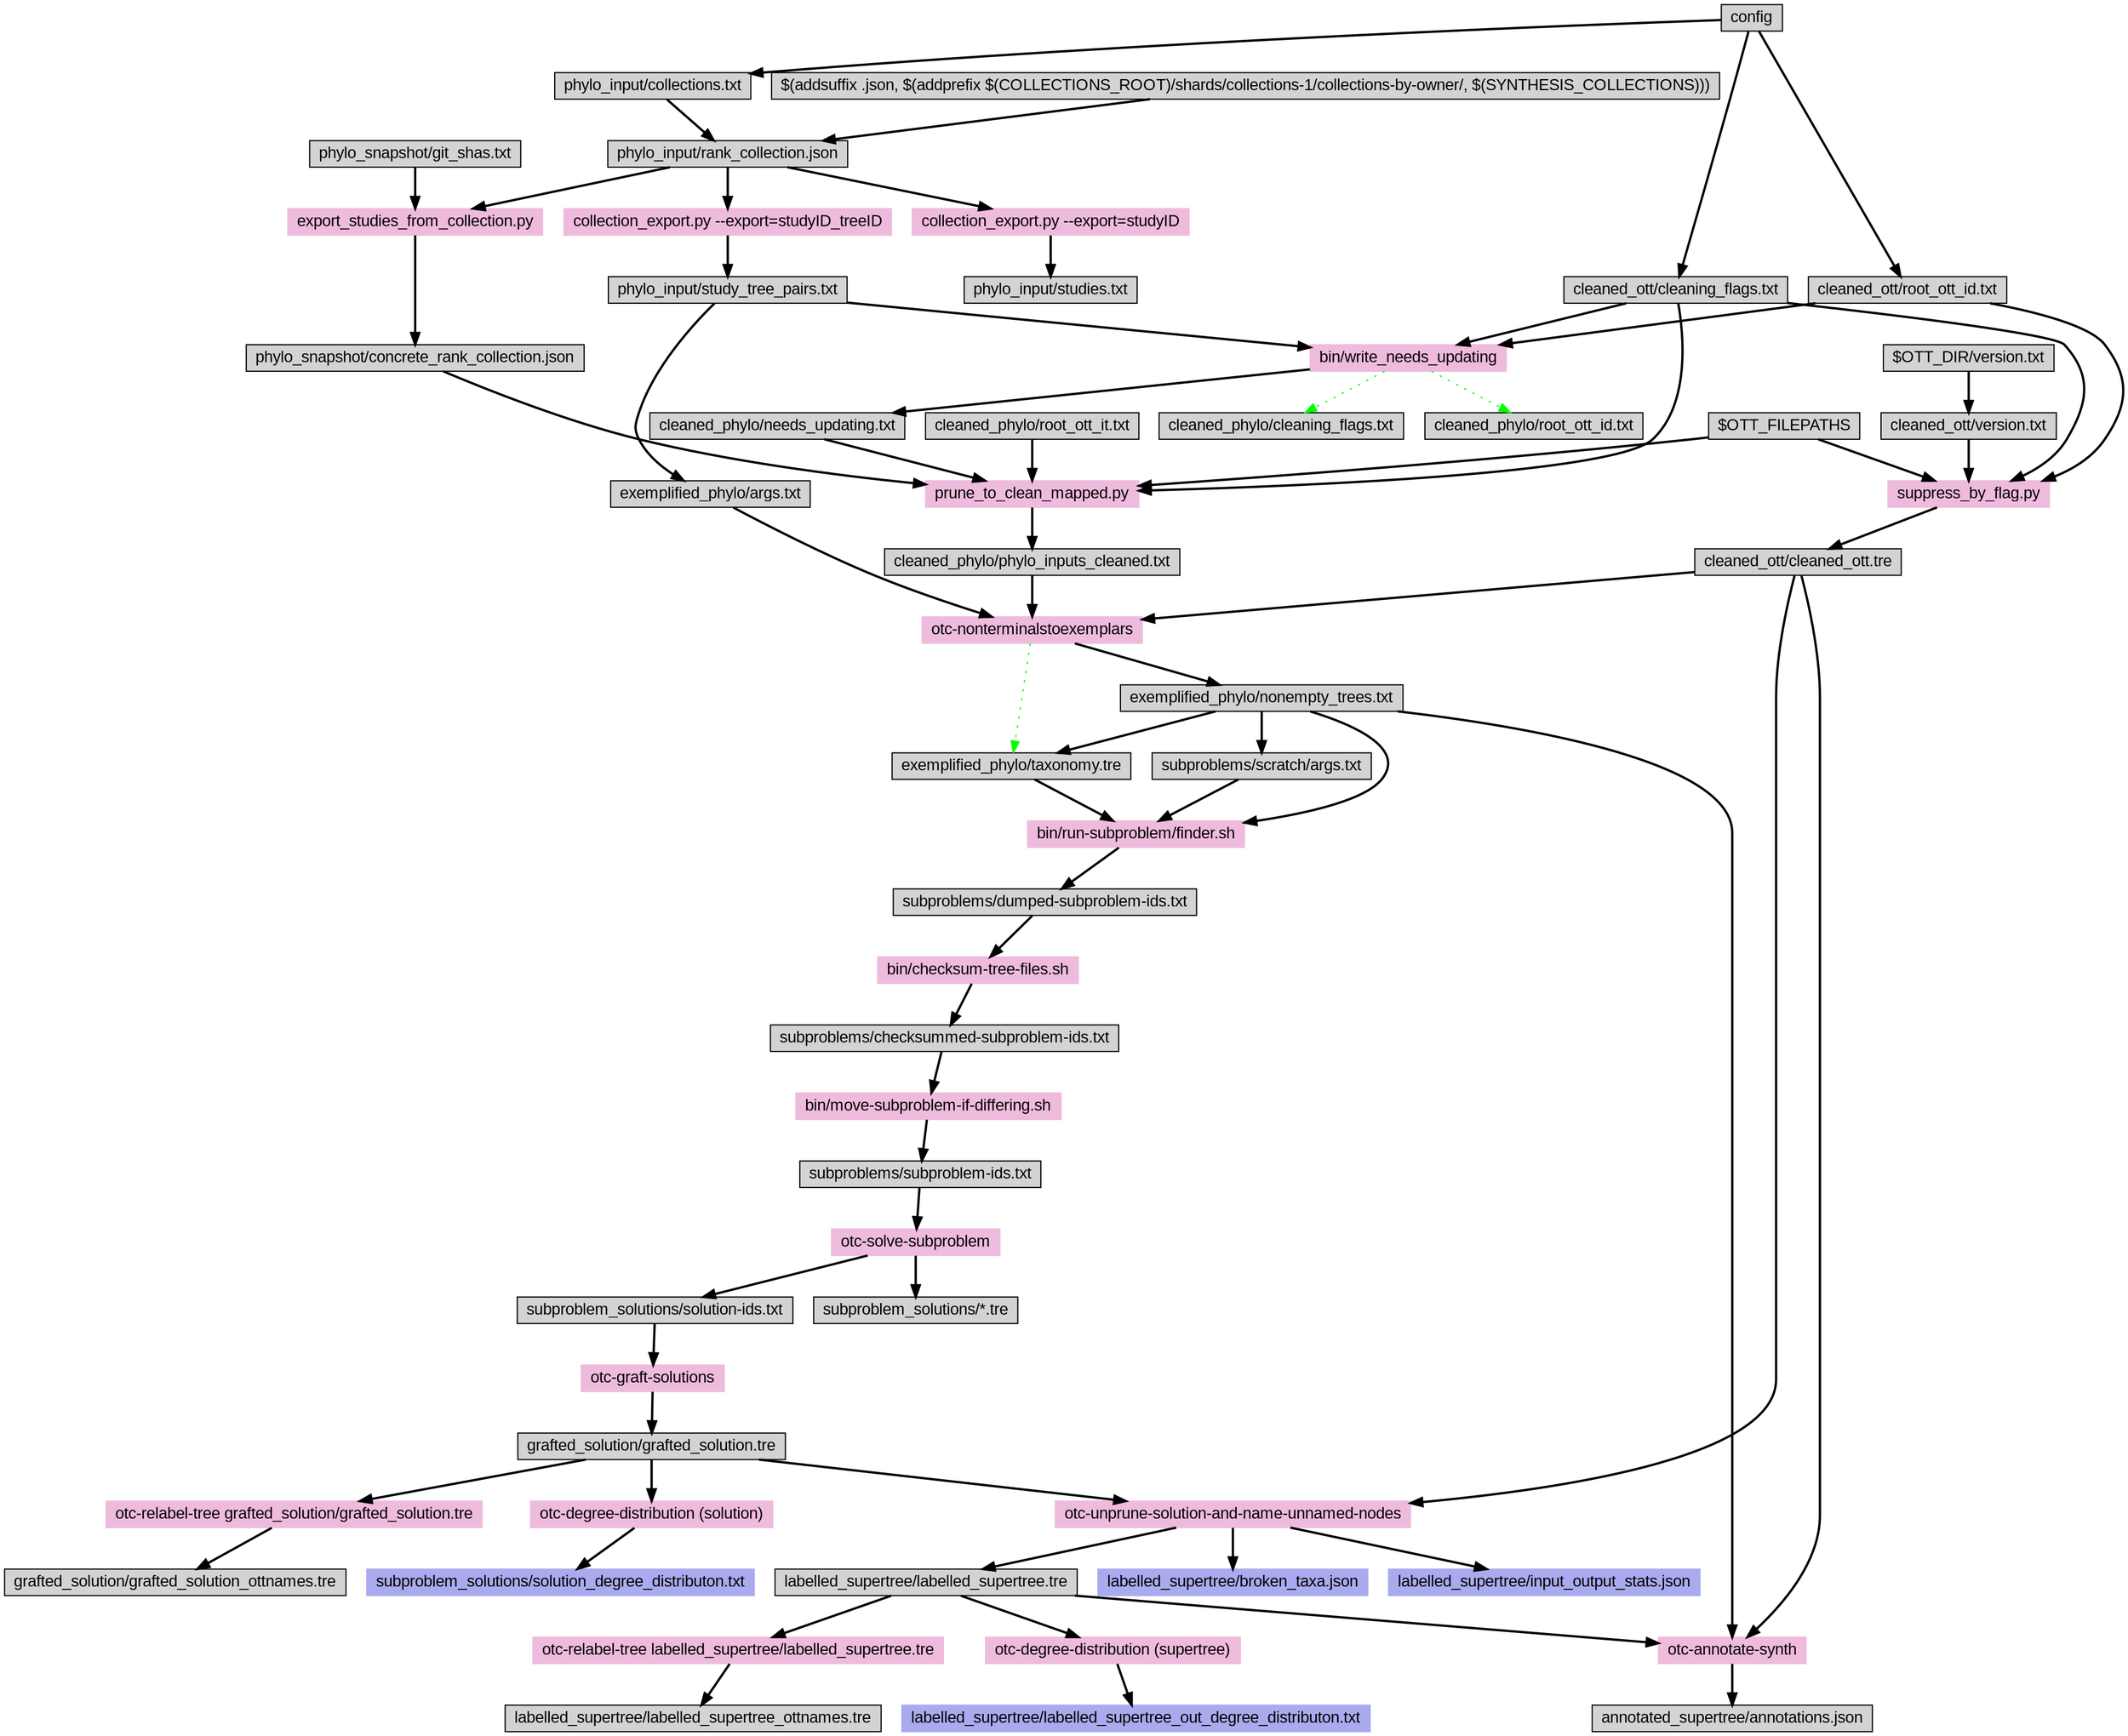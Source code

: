digraph "make" {
graph [ranksep=0.25, fontname=Arial,  nodesep=0.25, ranksep=0.5];
node [fontname=Arial, style=filled, height=0, width=0, shape=box];
edge [style="setlinewidth(2)"];

config -> "cleaned_ott/root_ott_id.txt"
config -> "cleaned_ott/cleaning_flags.txt"
"$OTT_DIR/version.txt" -> "cleaned_ott/version.txt"

"phylo_input/study_tree_pairs.txt" -> "exemplified_phylo/args.txt"

"cleaned_ott/cleaned_ott.tre" -> "otc-nonterminalstoexemplars"
"exemplified_phylo/args.txt" -> "otc-nonterminalstoexemplars"
"cleaned_phylo/phylo_inputs_cleaned.txt" -> "otc-nonterminalstoexemplars"
"otc-nonterminalstoexemplars" -> "exemplified_phylo/nonempty_trees.txt"
"otc-nonterminalstoexemplars" -> "exemplified_phylo/taxonomy.tre" [color=green style=dotted]
"otc-nonterminalstoexemplars"  [style=filled, color="#EEBBDD"]

"exemplified_phylo/nonempty_trees.txt" -> "exemplified_phylo/taxonomy.tre"

"$OTT_FILEPATHS" -> "suppress_by_flag.py"
"cleaned_ott/version.txt" ->  "suppress_by_flag.py"
"cleaned_ott/cleaning_flags.txt" ->  "suppress_by_flag.py"
"cleaned_ott/root_ott_id.txt" ->  "suppress_by_flag.py"
"suppress_by_flag.py" [style=filled, color="#EEBBDD"]
"suppress_by_flag.py" -> "cleaned_ott/cleaned_ott.tre"

"$(addsuffix .json, $(addprefix $(COLLECTIONS_ROOT)/shards/collections-1/collections-by-owner/, $(SYNTHESIS_COLLECTIONS)))" -> "phylo_input/rank_collection.json"

"phylo_input/rank_collection.json" -> "collection_export.py --export=studyID"
"collection_export.py --export=studyID" -> "phylo_input/studies.txt"
"collection_export.py --export=studyID" [style=filled, color="#EEBBDD"]

"phylo_input/rank_collection.json" -> "collection_export.py --export=studyID_treeID"
"collection_export.py --export=studyID_treeID" -> "phylo_input/study_tree_pairs.txt"
"collection_export.py --export=studyID_treeID" [style=filled, color="#EEBBDD"]

"phylo_snapshot/git_shas.txt"

"phylo_snapshot/git_shas.txt" ->  "export_studies_from_collection.py"
"phylo_input/rank_collection.json" -> "export_studies_from_collection.py"
"export_studies_from_collection.py" -> "phylo_snapshot/concrete_rank_collection.json"
"export_studies_from_collection.py"  [style=filled, color="#EEBBDD"]

"cleaned_ott/cleaning_flags.txt" -> "bin/write_needs_updating"
"cleaned_ott/root_ott_id.txt" -> "bin/write_needs_updating"
"phylo_input/study_tree_pairs.txt" -> "bin/write_needs_updating"
"bin/write_needs_updating" -> "cleaned_phylo/needs_updating.txt"
"bin/write_needs_updating" -> "cleaned_phylo/cleaning_flags.txt"  [color=green style=dotted]
"bin/write_needs_updating" -> "cleaned_phylo/root_ott_id.txt"  [color=green style=dotted]
"bin/write_needs_updating"   [style=filled, color="#EEBBDD"]

"cleaned_phylo/needs_updating.txt" -> "prune_to_clean_mapped.py"
"cleaned_ott/cleaning_flags.txt" -> "prune_to_clean_mapped.py"
"cleaned_phylo/root_ott_it.txt" -> "prune_to_clean_mapped.py"
"$OTT_FILEPATHS" -> "prune_to_clean_mapped.py"
"phylo_snapshot/concrete_rank_collection.json" -> "prune_to_clean_mapped.py"
"prune_to_clean_mapped.py"  [style=filled, color="#EEBBDD"]
"prune_to_clean_mapped.py" -> "cleaned_phylo/phylo_inputs_cleaned.txt"


config -> "phylo_input/collections.txt"
"phylo_input/collections.txt" -> "phylo_input/rank_collection.json"
# here is where we need to depend on whether the collections have changed!

"exemplified_phylo/nonempty_trees.txt" -> "subproblems/scratch/args.txt"

"exemplified_phylo/taxonomy.tre" -> "bin/run-subproblem/finder.sh"
"subproblems/scratch/args.txt" -> "bin/run-subproblem/finder.sh"
"exemplified_phylo/nonempty_trees.txt" -> "bin/run-subproblem/finder.sh"
"bin/run-subproblem/finder.sh" [style=filled, color="#EEBBDD"]
"bin/run-subproblem/finder.sh" -> "subproblems/dumped-subproblem-ids.txt"

"subproblems/dumped-subproblem-ids.txt" -> "bin/checksum-tree-files.sh" 
"bin/checksum-tree-files.sh" [style=filled, color="#EEBBDD"]
"bin/checksum-tree-files.sh" -> "subproblems/checksummed-subproblem-ids.txt"


"subproblems/checksummed-subproblem-ids.txt" -> "bin/move-subproblem-if-differing.sh" 
"bin/move-subproblem-if-differing.sh" [style=filled, color="#EEBBDD"]
"bin/move-subproblem-if-differing.sh" -> "subproblems/subproblem-ids.txt"

"subproblems/subproblem-ids.txt" -> "otc-solve-subproblem"
"otc-solve-subproblem" [style=filled, color="#EEBBDD"]
"otc-solve-subproblem" -> "subproblem_solutions/*.tre"
"otc-solve-subproblem" -> "subproblem_solutions/solution-ids.txt"
"subproblem_solutions/solution-ids.txt"

"subproblem_solutions/solution-ids.txt" -> "otc-graft-solutions"
"otc-graft-solutions" [style=filled, color="#EEBBDD"]
"otc-graft-solutions" -> "grafted_solution/grafted_solution.tre"

"grafted_solution/grafted_solution.tre" -> "otc-relabel-tree grafted_solution/grafted_solution.tre"
"otc-relabel-tree grafted_solution/grafted_solution.tre" [style=filled, color="#EEBBDD"]
"otc-relabel-tree grafted_solution/grafted_solution.tre" -> "grafted_solution/grafted_solution_ottnames.tre"

"cleaned_ott/cleaned_ott.tre" -> "otc-unprune-solution-and-name-unnamed-nodes"
"grafted_solution/grafted_solution.tre" -> "otc-unprune-solution-and-name-unnamed-nodes"
"otc-unprune-solution-and-name-unnamed-nodes" [style=filled, color="#EEBBDD"]
"otc-unprune-solution-and-name-unnamed-nodes" -> "labelled_supertree/labelled_supertree.tre"
"otc-unprune-solution-and-name-unnamed-nodes" -> "labelled_supertree/broken_taxa.json"
"otc-unprune-solution-and-name-unnamed-nodes" -> "labelled_supertree/input_output_stats.json"
"labelled_supertree/broken_taxa.json" [color="#AAAAEE"]
"labelled_supertree/input_output_stats.json" [color="#AAAAEE"]

#"cleaned_ott/cleaned_ott.tre" -> "otc-unprune-solution"
#"grafted_solution/grafted_solution.tre" -> "otc-unprune-solution"
#"otc-unprune-solution" [style=filled, color="#EEBBDD"]
#"otc-unprune-solution" -> "full_supertree/full_supertree.tre"

#"full_supertree/full_supertree.tre" -> "otc-name-unnamed-nodes"
#"otc-name-unnamed-nodes" [style=filled, color="#EEBBDD"]
#"otc-name-unnamed-nodes" -> "labelled_supertree/labelled_supertree.tre"



"labelled_supertree/labelled_supertree.tre" -> "otc-relabel-tree labelled_supertree/labelled_supertree.tre"
"otc-relabel-tree labelled_supertree/labelled_supertree.tre" [style=filled, color="#EEBBDD"]
"otc-relabel-tree labelled_supertree/labelled_supertree.tre" -> "labelled_supertree/labelled_supertree_ottnames.tre"

"cleaned_ott/cleaned_ott.tre" -> "otc-annotate-synth"
"labelled_supertree/labelled_supertree.tre" -> "otc-annotate-synth"
"exemplified_phylo/nonempty_trees.txt" -> "otc-annotate-synth"
"otc-annotate-synth" [style=filled, color="#EEBBDD"]
"otc-annotate-synth" -> "annotated_supertree/annotations.json"

"grafted_solution/grafted_solution.tre" -> "otc-degree-distribution (solution)"
"otc-degree-distribution (solution)" [style=filled, color="#EEBBDD"]
"otc-degree-distribution (solution)" -> "subproblem_solutions/solution_degree_distributon.txt"
"subproblem_solutions/solution_degree_distributon.txt" [color="#AAAAEE"]

"labelled_supertree/labelled_supertree.tre" -> "otc-degree-distribution (supertree)"
"otc-degree-distribution (supertree)" [style=filled, color="#EEBBDD"]
"otc-degree-distribution (supertree)" -> "labelled_supertree/labelled_supertree_out_degree_distributon.txt"
"labelled_supertree/labelled_supertree_out_degree_distributon.txt" [color="#AAAAEE"]
}
